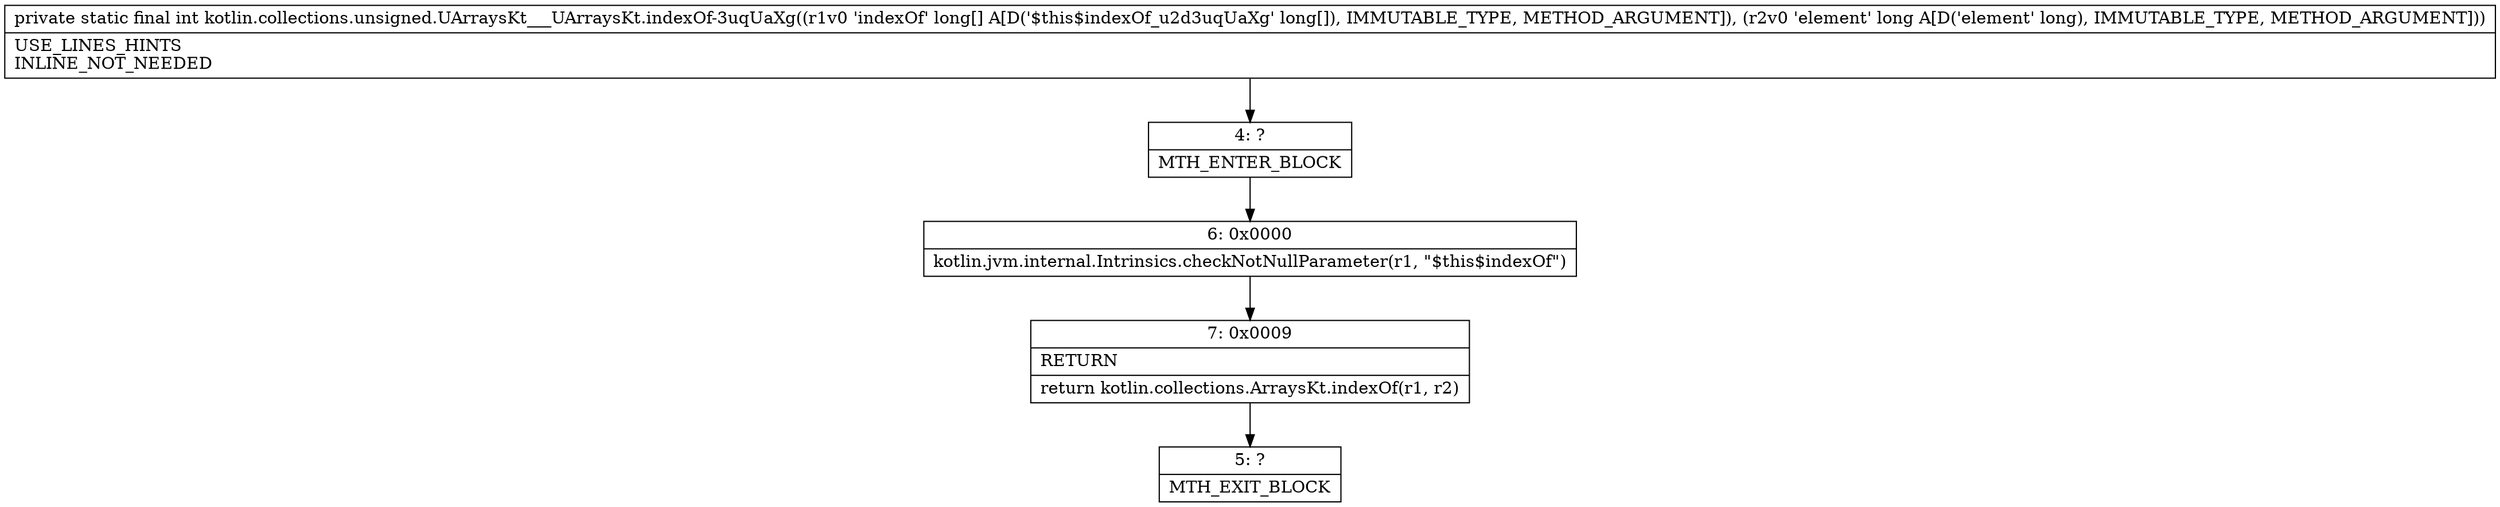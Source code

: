 digraph "CFG forkotlin.collections.unsigned.UArraysKt___UArraysKt.indexOf\-3uqUaXg([JJ)I" {
Node_4 [shape=record,label="{4\:\ ?|MTH_ENTER_BLOCK\l}"];
Node_6 [shape=record,label="{6\:\ 0x0000|kotlin.jvm.internal.Intrinsics.checkNotNullParameter(r1, \"$this$indexOf\")\l}"];
Node_7 [shape=record,label="{7\:\ 0x0009|RETURN\l|return kotlin.collections.ArraysKt.indexOf(r1, r2)\l}"];
Node_5 [shape=record,label="{5\:\ ?|MTH_EXIT_BLOCK\l}"];
MethodNode[shape=record,label="{private static final int kotlin.collections.unsigned.UArraysKt___UArraysKt.indexOf\-3uqUaXg((r1v0 'indexOf' long[] A[D('$this$indexOf_u2d3uqUaXg' long[]), IMMUTABLE_TYPE, METHOD_ARGUMENT]), (r2v0 'element' long A[D('element' long), IMMUTABLE_TYPE, METHOD_ARGUMENT]))  | USE_LINES_HINTS\lINLINE_NOT_NEEDED\l}"];
MethodNode -> Node_4;Node_4 -> Node_6;
Node_6 -> Node_7;
Node_7 -> Node_5;
}

